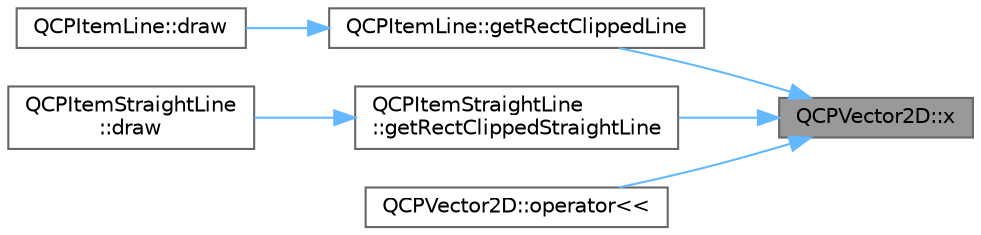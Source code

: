 digraph "QCPVector2D::x"
{
 // LATEX_PDF_SIZE
  bgcolor="transparent";
  edge [fontname=Helvetica,fontsize=10,labelfontname=Helvetica,labelfontsize=10];
  node [fontname=Helvetica,fontsize=10,shape=box,height=0.2,width=0.4];
  rankdir="RL";
  Node1 [label="QCPVector2D::x",height=0.2,width=0.4,color="gray40", fillcolor="grey60", style="filled", fontcolor="black",tooltip=" "];
  Node1 -> Node2 [dir="back",color="steelblue1",style="solid"];
  Node2 [label="QCPItemLine::getRectClippedLine",height=0.2,width=0.4,color="grey40", fillcolor="white", style="filled",URL="$class_q_c_p_item_line.html#a7b00a1d82be8b961461cc4039acd12a3",tooltip=" "];
  Node2 -> Node3 [dir="back",color="steelblue1",style="solid"];
  Node3 [label="QCPItemLine::draw",height=0.2,width=0.4,color="grey40", fillcolor="white", style="filled",URL="$class_q_c_p_item_line.html#ae184140b61b2ef5b8edde76304447200",tooltip=" "];
  Node1 -> Node4 [dir="back",color="steelblue1",style="solid"];
  Node4 [label="QCPItemStraightLine\l::getRectClippedStraightLine",height=0.2,width=0.4,color="grey40", fillcolor="white", style="filled",URL="$class_q_c_p_item_straight_line.html#ae1de3d4121c06e5ffea4961722a54f5e",tooltip=" "];
  Node4 -> Node5 [dir="back",color="steelblue1",style="solid"];
  Node5 [label="QCPItemStraightLine\l::draw",height=0.2,width=0.4,color="grey40", fillcolor="white", style="filled",URL="$class_q_c_p_item_straight_line.html#acbc84ad219bf4845152e4e2202fcaa3c",tooltip=" "];
  Node1 -> Node6 [dir="back",color="steelblue1",style="solid"];
  Node6 [label="QCPVector2D::operator\<\<",height=0.2,width=0.4,color="grey40", fillcolor="white", style="filled",URL="$class_q_c_p_vector2_d.html#a6c757af9671d925af4a36c2f58fb7234",tooltip=" "];
}
